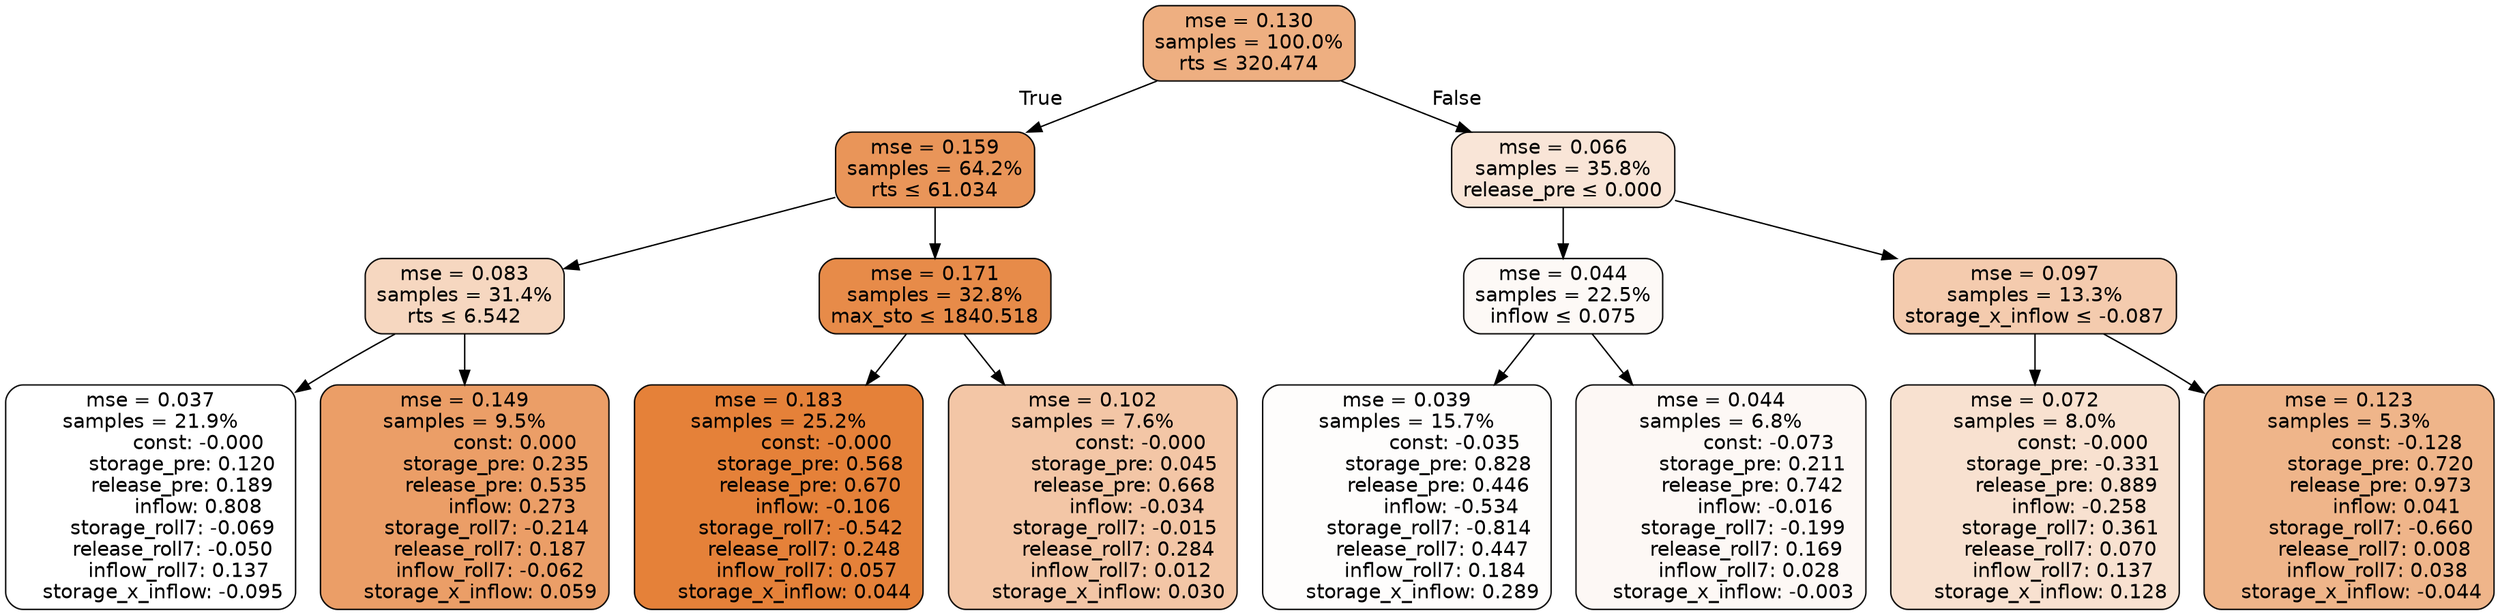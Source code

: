 digraph tree {
bgcolor="transparent"
node [shape=rectangle, style="filled, rounded", color="black", fontname=helvetica] ;
edge [fontname=helvetica] ;
	"0" [label="mse = 0.130
samples = 100.0%
rts &le; 320.474", fillcolor="#eeaf81"]
	"1" [label="mse = 0.159
samples = 64.2%
rts &le; 61.034", fillcolor="#e99559"]
	"2" [label="mse = 0.083
samples = 31.4%
rts &le; 6.542", fillcolor="#f6d7c0"]
	"3" [label="mse = 0.037
samples = 21.9%
               const: -0.000
          storage_pre: 0.120
          release_pre: 0.189
               inflow: 0.808
       storage_roll7: -0.069
       release_roll7: -0.050
         inflow_roll7: 0.137
    storage_x_inflow: -0.095", fillcolor="#ffffff"]
	"4" [label="mse = 0.149
samples = 9.5%
                const: 0.000
          storage_pre: 0.235
          release_pre: 0.535
               inflow: 0.273
       storage_roll7: -0.214
        release_roll7: 0.187
        inflow_roll7: -0.062
     storage_x_inflow: 0.059", fillcolor="#eb9e67"]
	"5" [label="mse = 0.171
samples = 32.8%
max_sto &le; 1840.518", fillcolor="#e78b49"]
	"6" [label="mse = 0.183
samples = 25.2%
               const: -0.000
          storage_pre: 0.568
          release_pre: 0.670
              inflow: -0.106
       storage_roll7: -0.542
        release_roll7: 0.248
         inflow_roll7: 0.057
     storage_x_inflow: 0.044", fillcolor="#e58139"]
	"7" [label="mse = 0.102
samples = 7.6%
               const: -0.000
          storage_pre: 0.045
          release_pre: 0.668
              inflow: -0.034
       storage_roll7: -0.015
        release_roll7: 0.284
         inflow_roll7: 0.012
     storage_x_inflow: 0.030", fillcolor="#f3c6a6"]
	"8" [label="mse = 0.066
samples = 35.8%
release_pre &le; 0.000", fillcolor="#f9e5d7"]
	"9" [label="mse = 0.044
samples = 22.5%
inflow &le; 0.075", fillcolor="#fdf9f6"]
	"10" [label="mse = 0.039
samples = 15.7%
               const: -0.035
          storage_pre: 0.828
          release_pre: 0.446
              inflow: -0.534
       storage_roll7: -0.814
        release_roll7: 0.447
         inflow_roll7: 0.184
     storage_x_inflow: 0.289", fillcolor="#fefdfc"]
	"11" [label="mse = 0.044
samples = 6.8%
               const: -0.073
          storage_pre: 0.211
          release_pre: 0.742
              inflow: -0.016
       storage_roll7: -0.199
        release_roll7: 0.169
         inflow_roll7: 0.028
    storage_x_inflow: -0.003", fillcolor="#fdf8f5"]
	"12" [label="mse = 0.097
samples = 13.3%
storage_x_inflow &le; -0.087", fillcolor="#f4cbae"]
	"13" [label="mse = 0.072
samples = 8.0%
               const: -0.000
         storage_pre: -0.331
          release_pre: 0.889
              inflow: -0.258
        storage_roll7: 0.361
        release_roll7: 0.070
         inflow_roll7: 0.137
     storage_x_inflow: 0.128", fillcolor="#f8e1d0"]
	"14" [label="mse = 0.123
samples = 5.3%
               const: -0.128
          storage_pre: 0.720
          release_pre: 0.973
               inflow: 0.041
       storage_roll7: -0.660
        release_roll7: 0.008
         inflow_roll7: 0.038
    storage_x_inflow: -0.044", fillcolor="#efb58a"]

	"0" -> "1" [labeldistance=2.5, labelangle=45, headlabel="True"]
	"1" -> "2"
	"2" -> "3"
	"2" -> "4"
	"1" -> "5"
	"5" -> "6"
	"5" -> "7"
	"0" -> "8" [labeldistance=2.5, labelangle=-45, headlabel="False"]
	"8" -> "9"
	"9" -> "10"
	"9" -> "11"
	"8" -> "12"
	"12" -> "13"
	"12" -> "14"
}